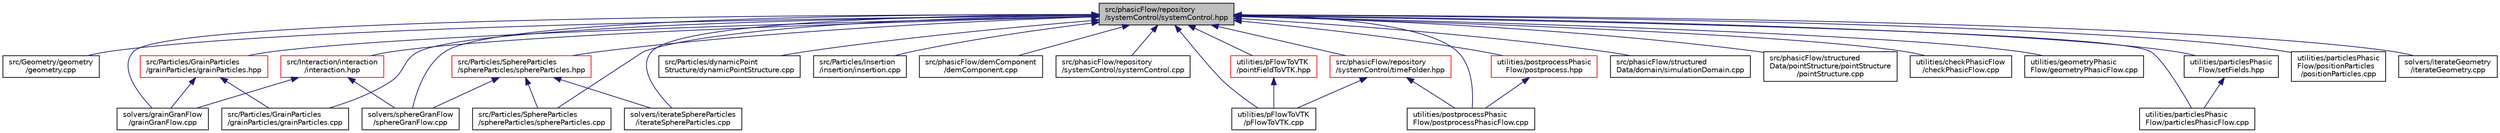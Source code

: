 digraph "src/phasicFlow/repository/systemControl/systemControl.hpp"
{
 // LATEX_PDF_SIZE
  edge [fontname="Helvetica",fontsize="10",labelfontname="Helvetica",labelfontsize="10"];
  node [fontname="Helvetica",fontsize="10",shape=record];
  Node1 [label="src/phasicFlow/repository\l/systemControl/systemControl.hpp",height=0.2,width=0.4,color="black", fillcolor="grey75", style="filled", fontcolor="black",tooltip=" "];
  Node1 -> Node2 [dir="back",color="midnightblue",fontsize="10",style="solid",fontname="Helvetica"];
  Node2 [label="src/Geometry/geometry\l/geometry.cpp",height=0.2,width=0.4,color="black", fillcolor="white", style="filled",URL="$geometry_8cpp.html",tooltip=" "];
  Node1 -> Node3 [dir="back",color="midnightblue",fontsize="10",style="solid",fontname="Helvetica"];
  Node3 [label="src/Interaction/interaction\l/interaction.hpp",height=0.2,width=0.4,color="red", fillcolor="white", style="filled",URL="$interaction_8hpp.html",tooltip=" "];
  Node3 -> Node13 [dir="back",color="midnightblue",fontsize="10",style="solid",fontname="Helvetica"];
  Node13 [label="solvers/grainGranFlow\l/grainGranFlow.cpp",height=0.2,width=0.4,color="black", fillcolor="white", style="filled",URL="$grainGranFlow_8cpp.html",tooltip=" "];
  Node3 -> Node14 [dir="back",color="midnightblue",fontsize="10",style="solid",fontname="Helvetica"];
  Node14 [label="solvers/sphereGranFlow\l/sphereGranFlow.cpp",height=0.2,width=0.4,color="black", fillcolor="white", style="filled",URL="$sphereGranFlow_8cpp.html",tooltip="sphereGranFlow solver"];
  Node1 -> Node15 [dir="back",color="midnightblue",fontsize="10",style="solid",fontname="Helvetica"];
  Node15 [label="src/Particles/dynamicPoint\lStructure/dynamicPointStructure.cpp",height=0.2,width=0.4,color="black", fillcolor="white", style="filled",URL="$dynamicPointStructure_8cpp.html",tooltip=" "];
  Node1 -> Node16 [dir="back",color="midnightblue",fontsize="10",style="solid",fontname="Helvetica"];
  Node16 [label="src/Particles/GrainParticles\l/grainParticles/grainParticles.hpp",height=0.2,width=0.4,color="red", fillcolor="white", style="filled",URL="$grainParticles_8hpp.html",tooltip=" "];
  Node16 -> Node22 [dir="back",color="midnightblue",fontsize="10",style="solid",fontname="Helvetica"];
  Node22 [label="src/Particles/GrainParticles\l/grainParticles/grainParticles.cpp",height=0.2,width=0.4,color="black", fillcolor="white", style="filled",URL="$grainParticles_8cpp.html",tooltip=" "];
  Node16 -> Node13 [dir="back",color="midnightblue",fontsize="10",style="solid",fontname="Helvetica"];
  Node1 -> Node22 [dir="back",color="midnightblue",fontsize="10",style="solid",fontname="Helvetica"];
  Node1 -> Node23 [dir="back",color="midnightblue",fontsize="10",style="solid",fontname="Helvetica"];
  Node23 [label="src/Particles/Insertion\l/insertion/insertion.cpp",height=0.2,width=0.4,color="black", fillcolor="white", style="filled",URL="$insertion_8cpp.html",tooltip=" "];
  Node1 -> Node24 [dir="back",color="midnightblue",fontsize="10",style="solid",fontname="Helvetica"];
  Node24 [label="src/Particles/SphereParticles\l/sphereParticles/sphereParticles.hpp",height=0.2,width=0.4,color="red", fillcolor="white", style="filled",URL="$sphereParticles_8hpp.html",tooltip=" "];
  Node24 -> Node32 [dir="back",color="midnightblue",fontsize="10",style="solid",fontname="Helvetica"];
  Node32 [label="src/Particles/SphereParticles\l/sphereParticles/sphereParticles.cpp",height=0.2,width=0.4,color="black", fillcolor="white", style="filled",URL="$sphereParticles_8cpp.html",tooltip=" "];
  Node24 -> Node33 [dir="back",color="midnightblue",fontsize="10",style="solid",fontname="Helvetica"];
  Node33 [label="solvers/iterateSphereParticles\l/iterateSphereParticles.cpp",height=0.2,width=0.4,color="black", fillcolor="white", style="filled",URL="$iterateSphereParticles_8cpp.html",tooltip=" "];
  Node24 -> Node14 [dir="back",color="midnightblue",fontsize="10",style="solid",fontname="Helvetica"];
  Node1 -> Node32 [dir="back",color="midnightblue",fontsize="10",style="solid",fontname="Helvetica"];
  Node1 -> Node34 [dir="back",color="midnightblue",fontsize="10",style="solid",fontname="Helvetica"];
  Node34 [label="src/phasicFlow/demComponent\l/demComponent.cpp",height=0.2,width=0.4,color="black", fillcolor="white", style="filled",URL="$demComponent_8cpp.html",tooltip=" "];
  Node1 -> Node35 [dir="back",color="midnightblue",fontsize="10",style="solid",fontname="Helvetica"];
  Node35 [label="src/phasicFlow/repository\l/systemControl/systemControl.cpp",height=0.2,width=0.4,color="black", fillcolor="white", style="filled",URL="$systemControl_8cpp.html",tooltip=" "];
  Node1 -> Node36 [dir="back",color="midnightblue",fontsize="10",style="solid",fontname="Helvetica"];
  Node36 [label="src/phasicFlow/repository\l/systemControl/timeFolder.hpp",height=0.2,width=0.4,color="red", fillcolor="white", style="filled",URL="$timeFolder_8hpp.html",tooltip=" "];
  Node36 -> Node37 [dir="back",color="midnightblue",fontsize="10",style="solid",fontname="Helvetica"];
  Node37 [label="utilities/pFlowToVTK\l/pFlowToVTK.cpp",height=0.2,width=0.4,color="black", fillcolor="white", style="filled",URL="$pFlowToVTK_8cpp.html",tooltip=" "];
  Node36 -> Node39 [dir="back",color="midnightblue",fontsize="10",style="solid",fontname="Helvetica"];
  Node39 [label="utilities/postprocessPhasic\lFlow/postprocessPhasicFlow.cpp",height=0.2,width=0.4,color="black", fillcolor="white", style="filled",URL="$postprocessPhasicFlow_8cpp.html",tooltip=" "];
  Node1 -> Node41 [dir="back",color="midnightblue",fontsize="10",style="solid",fontname="Helvetica"];
  Node41 [label="src/phasicFlow/structured\lData/domain/simulationDomain.cpp",height=0.2,width=0.4,color="black", fillcolor="white", style="filled",URL="$simulationDomain_8cpp.html",tooltip=" "];
  Node1 -> Node42 [dir="back",color="midnightblue",fontsize="10",style="solid",fontname="Helvetica"];
  Node42 [label="src/phasicFlow/structured\lData/pointStructure/pointStructure\l/pointStructure.cpp",height=0.2,width=0.4,color="black", fillcolor="white", style="filled",URL="$pointStructure_8cpp.html",tooltip=" "];
  Node1 -> Node43 [dir="back",color="midnightblue",fontsize="10",style="solid",fontname="Helvetica"];
  Node43 [label="utilities/checkPhasicFlow\l/checkPhasicFlow.cpp",height=0.2,width=0.4,color="black", fillcolor="white", style="filled",URL="$checkPhasicFlow_8cpp.html",tooltip=" "];
  Node1 -> Node44 [dir="back",color="midnightblue",fontsize="10",style="solid",fontname="Helvetica"];
  Node44 [label="utilities/geometryPhasic\lFlow/geometryPhasicFlow.cpp",height=0.2,width=0.4,color="black", fillcolor="white", style="filled",URL="$geometryPhasicFlow_8cpp.html",tooltip=" "];
  Node1 -> Node45 [dir="back",color="midnightblue",fontsize="10",style="solid",fontname="Helvetica"];
  Node45 [label="utilities/particlesPhasic\lFlow/setFields.hpp",height=0.2,width=0.4,color="black", fillcolor="white", style="filled",URL="$setFields_8hpp.html",tooltip=" "];
  Node45 -> Node46 [dir="back",color="midnightblue",fontsize="10",style="solid",fontname="Helvetica"];
  Node46 [label="utilities/particlesPhasic\lFlow/particlesPhasicFlow.cpp",height=0.2,width=0.4,color="black", fillcolor="white", style="filled",URL="$particlesPhasicFlow_8cpp.html",tooltip=" "];
  Node1 -> Node46 [dir="back",color="midnightblue",fontsize="10",style="solid",fontname="Helvetica"];
  Node1 -> Node47 [dir="back",color="midnightblue",fontsize="10",style="solid",fontname="Helvetica"];
  Node47 [label="utilities/particlesPhasic\lFlow/positionParticles\l/positionParticles.cpp",height=0.2,width=0.4,color="black", fillcolor="white", style="filled",URL="$positionParticles_8cpp.html",tooltip=" "];
  Node1 -> Node37 [dir="back",color="midnightblue",fontsize="10",style="solid",fontname="Helvetica"];
  Node1 -> Node48 [dir="back",color="midnightblue",fontsize="10",style="solid",fontname="Helvetica"];
  Node48 [label="utilities/pFlowToVTK\l/pointFieldToVTK.hpp",height=0.2,width=0.4,color="red", fillcolor="white", style="filled",URL="$pointFieldToVTK_8hpp.html",tooltip=" "];
  Node48 -> Node37 [dir="back",color="midnightblue",fontsize="10",style="solid",fontname="Helvetica"];
  Node1 -> Node52 [dir="back",color="midnightblue",fontsize="10",style="solid",fontname="Helvetica"];
  Node52 [label="utilities/postprocessPhasic\lFlow/postprocess.hpp",height=0.2,width=0.4,color="red", fillcolor="white", style="filled",URL="$postprocess_8hpp.html",tooltip=" "];
  Node52 -> Node39 [dir="back",color="midnightblue",fontsize="10",style="solid",fontname="Helvetica"];
  Node1 -> Node39 [dir="back",color="midnightblue",fontsize="10",style="solid",fontname="Helvetica"];
  Node1 -> Node13 [dir="back",color="midnightblue",fontsize="10",style="solid",fontname="Helvetica"];
  Node1 -> Node53 [dir="back",color="midnightblue",fontsize="10",style="solid",fontname="Helvetica"];
  Node53 [label="solvers/iterateGeometry\l/iterateGeometry.cpp",height=0.2,width=0.4,color="black", fillcolor="white", style="filled",URL="$iterateGeometry_8cpp.html",tooltip="iterateGeometry solver"];
  Node1 -> Node33 [dir="back",color="midnightblue",fontsize="10",style="solid",fontname="Helvetica"];
  Node1 -> Node14 [dir="back",color="midnightblue",fontsize="10",style="solid",fontname="Helvetica"];
}
